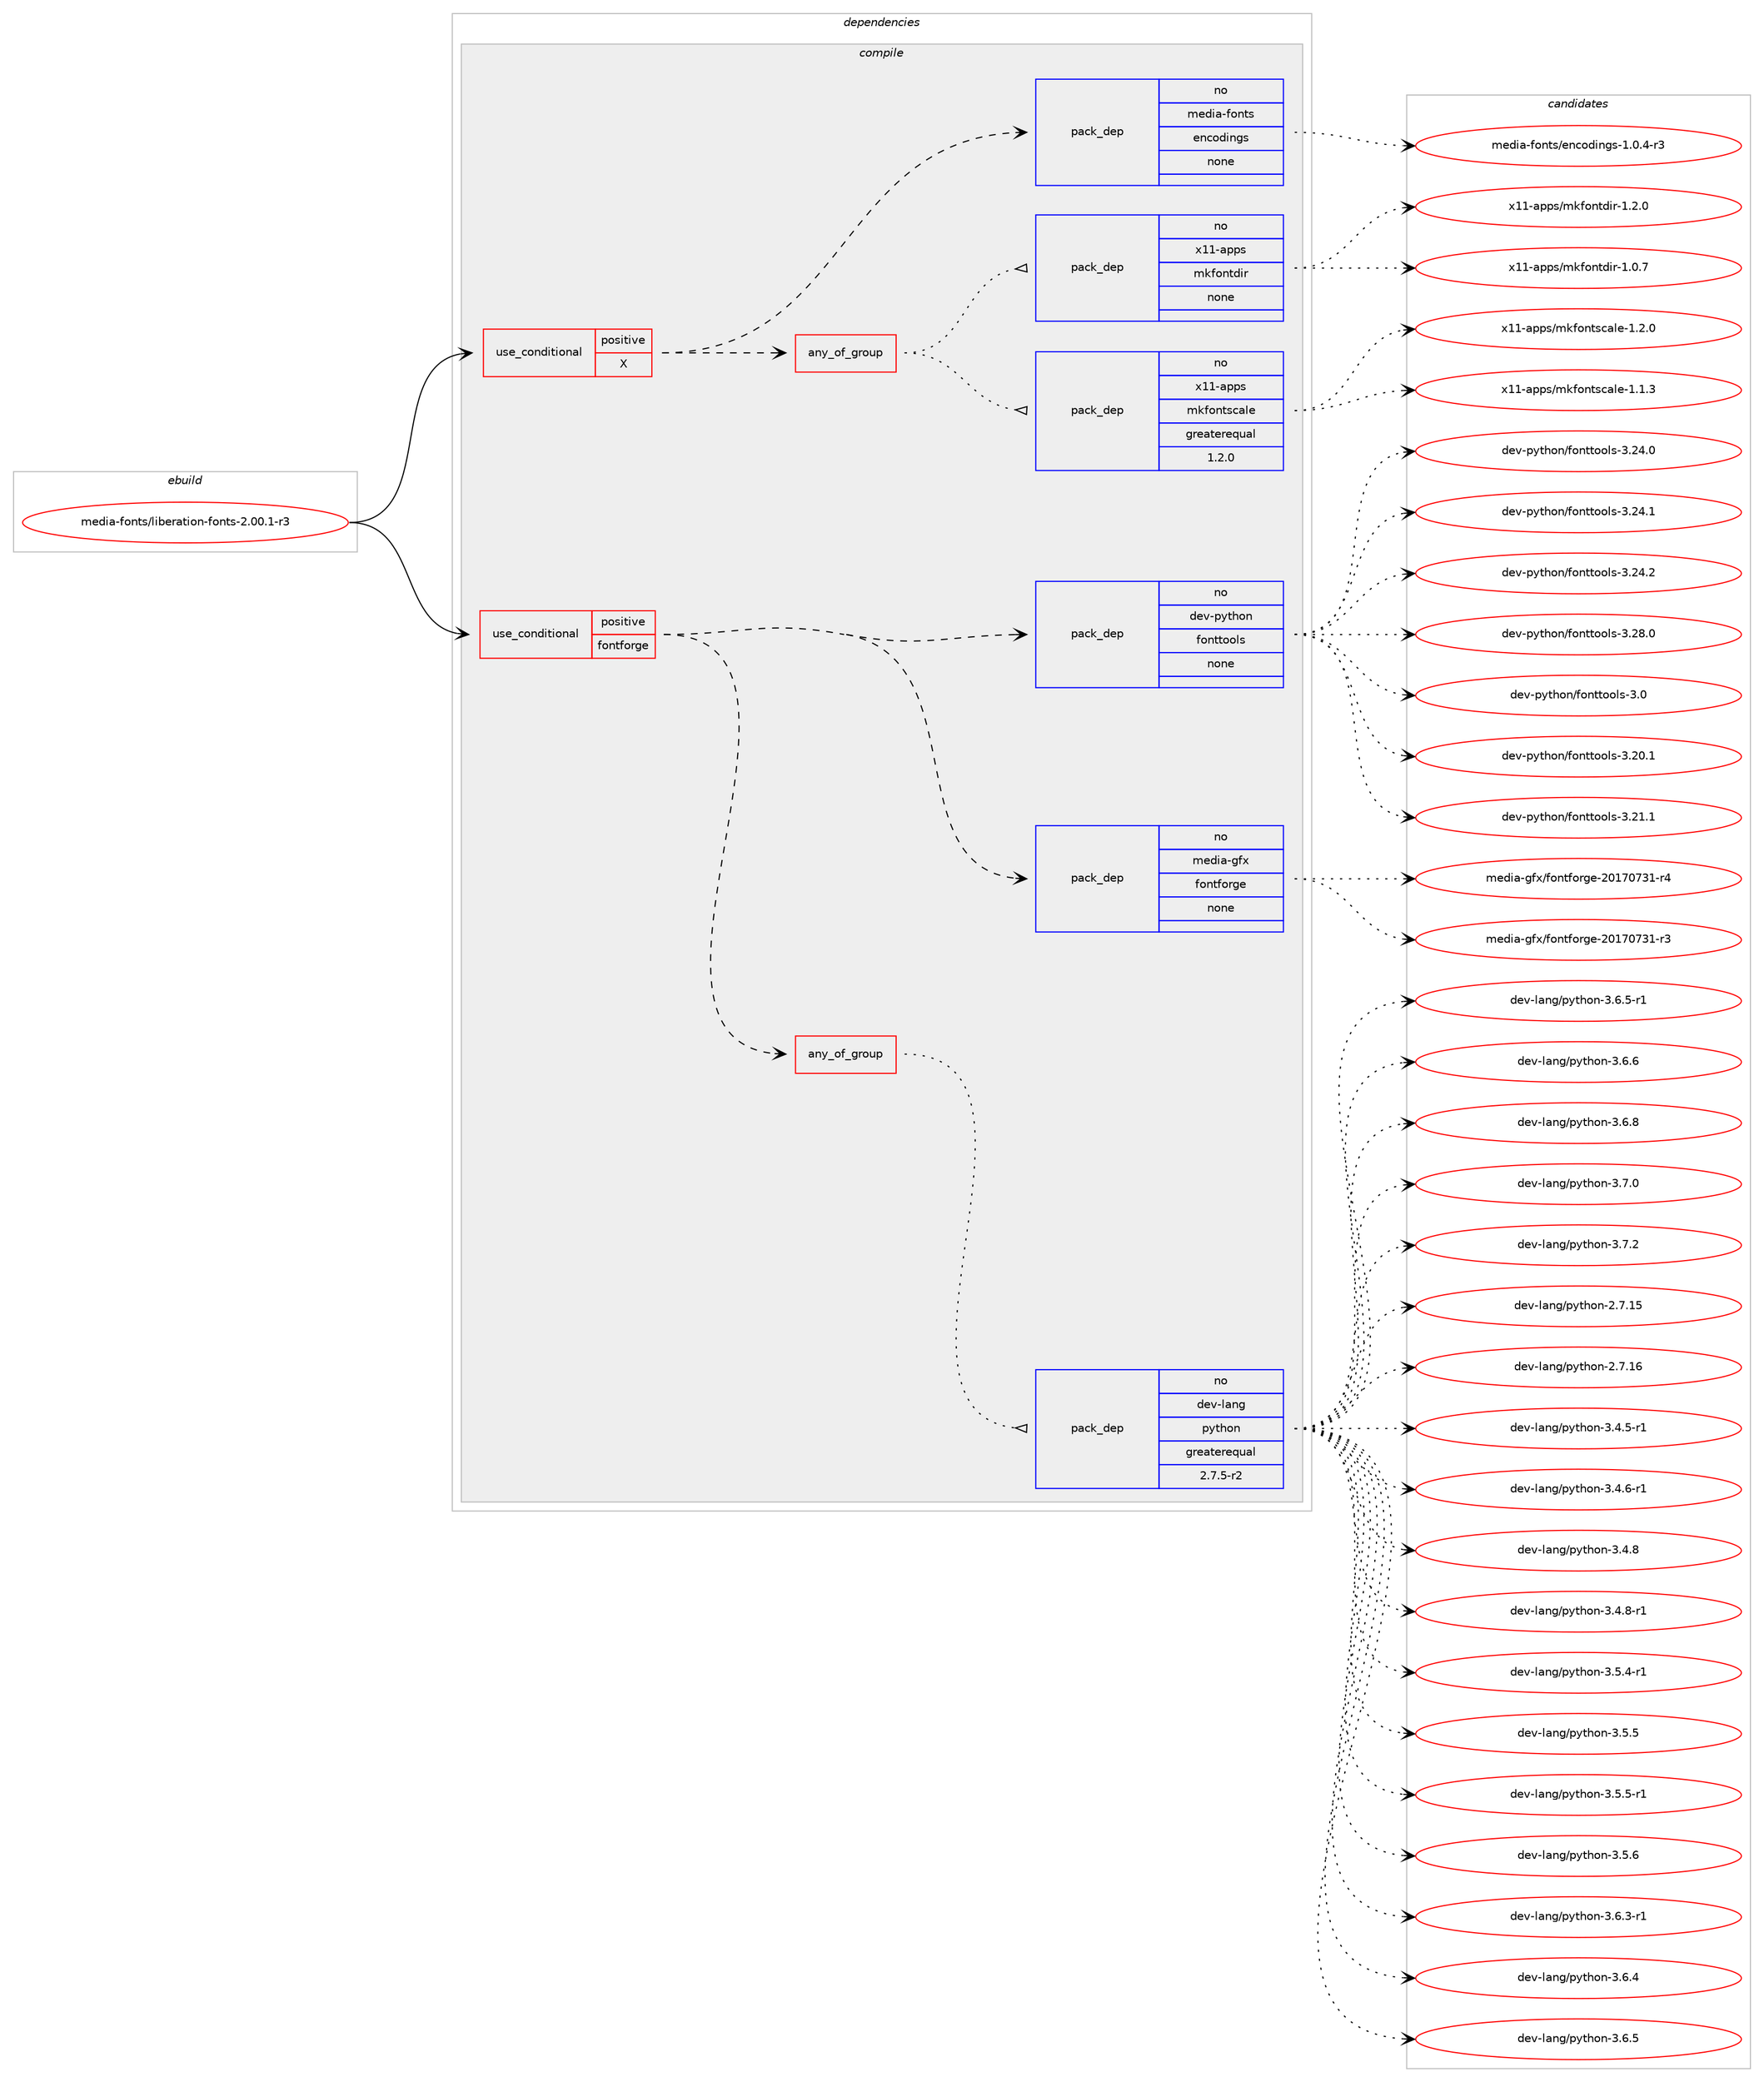 digraph prolog {

# *************
# Graph options
# *************

newrank=true;
concentrate=true;
compound=true;
graph [rankdir=LR,fontname=Helvetica,fontsize=10,ranksep=1.5];#, ranksep=2.5, nodesep=0.2];
edge  [arrowhead=vee];
node  [fontname=Helvetica,fontsize=10];

# **********
# The ebuild
# **********

subgraph cluster_leftcol {
color=gray;
rank=same;
label=<<i>ebuild</i>>;
id [label="media-fonts/liberation-fonts-2.00.1-r3", color=red, width=4, href="../media-fonts/liberation-fonts-2.00.1-r3.svg"];
}

# ****************
# The dependencies
# ****************

subgraph cluster_midcol {
color=gray;
label=<<i>dependencies</i>>;
subgraph cluster_compile {
fillcolor="#eeeeee";
style=filled;
label=<<i>compile</i>>;
subgraph cond431770 {
dependency1600441 [label=<<TABLE BORDER="0" CELLBORDER="1" CELLSPACING="0" CELLPADDING="4"><TR><TD ROWSPAN="3" CELLPADDING="10">use_conditional</TD></TR><TR><TD>positive</TD></TR><TR><TD>X</TD></TR></TABLE>>, shape=none, color=red];
subgraph any24722 {
dependency1600442 [label=<<TABLE BORDER="0" CELLBORDER="1" CELLSPACING="0" CELLPADDING="4"><TR><TD CELLPADDING="10">any_of_group</TD></TR></TABLE>>, shape=none, color=red];subgraph pack1143268 {
dependency1600443 [label=<<TABLE BORDER="0" CELLBORDER="1" CELLSPACING="0" CELLPADDING="4" WIDTH="220"><TR><TD ROWSPAN="6" CELLPADDING="30">pack_dep</TD></TR><TR><TD WIDTH="110">no</TD></TR><TR><TD>x11-apps</TD></TR><TR><TD>mkfontscale</TD></TR><TR><TD>greaterequal</TD></TR><TR><TD>1.2.0</TD></TR></TABLE>>, shape=none, color=blue];
}
dependency1600442:e -> dependency1600443:w [weight=20,style="dotted",arrowhead="oinv"];
subgraph pack1143269 {
dependency1600444 [label=<<TABLE BORDER="0" CELLBORDER="1" CELLSPACING="0" CELLPADDING="4" WIDTH="220"><TR><TD ROWSPAN="6" CELLPADDING="30">pack_dep</TD></TR><TR><TD WIDTH="110">no</TD></TR><TR><TD>x11-apps</TD></TR><TR><TD>mkfontdir</TD></TR><TR><TD>none</TD></TR><TR><TD></TD></TR></TABLE>>, shape=none, color=blue];
}
dependency1600442:e -> dependency1600444:w [weight=20,style="dotted",arrowhead="oinv"];
}
dependency1600441:e -> dependency1600442:w [weight=20,style="dashed",arrowhead="vee"];
subgraph pack1143270 {
dependency1600445 [label=<<TABLE BORDER="0" CELLBORDER="1" CELLSPACING="0" CELLPADDING="4" WIDTH="220"><TR><TD ROWSPAN="6" CELLPADDING="30">pack_dep</TD></TR><TR><TD WIDTH="110">no</TD></TR><TR><TD>media-fonts</TD></TR><TR><TD>encodings</TD></TR><TR><TD>none</TD></TR><TR><TD></TD></TR></TABLE>>, shape=none, color=blue];
}
dependency1600441:e -> dependency1600445:w [weight=20,style="dashed",arrowhead="vee"];
}
id:e -> dependency1600441:w [weight=20,style="solid",arrowhead="vee"];
subgraph cond431771 {
dependency1600446 [label=<<TABLE BORDER="0" CELLBORDER="1" CELLSPACING="0" CELLPADDING="4"><TR><TD ROWSPAN="3" CELLPADDING="10">use_conditional</TD></TR><TR><TD>positive</TD></TR><TR><TD>fontforge</TD></TR></TABLE>>, shape=none, color=red];
subgraph any24723 {
dependency1600447 [label=<<TABLE BORDER="0" CELLBORDER="1" CELLSPACING="0" CELLPADDING="4"><TR><TD CELLPADDING="10">any_of_group</TD></TR></TABLE>>, shape=none, color=red];subgraph pack1143271 {
dependency1600448 [label=<<TABLE BORDER="0" CELLBORDER="1" CELLSPACING="0" CELLPADDING="4" WIDTH="220"><TR><TD ROWSPAN="6" CELLPADDING="30">pack_dep</TD></TR><TR><TD WIDTH="110">no</TD></TR><TR><TD>dev-lang</TD></TR><TR><TD>python</TD></TR><TR><TD>greaterequal</TD></TR><TR><TD>2.7.5-r2</TD></TR></TABLE>>, shape=none, color=blue];
}
dependency1600447:e -> dependency1600448:w [weight=20,style="dotted",arrowhead="oinv"];
}
dependency1600446:e -> dependency1600447:w [weight=20,style="dashed",arrowhead="vee"];
subgraph pack1143272 {
dependency1600449 [label=<<TABLE BORDER="0" CELLBORDER="1" CELLSPACING="0" CELLPADDING="4" WIDTH="220"><TR><TD ROWSPAN="6" CELLPADDING="30">pack_dep</TD></TR><TR><TD WIDTH="110">no</TD></TR><TR><TD>media-gfx</TD></TR><TR><TD>fontforge</TD></TR><TR><TD>none</TD></TR><TR><TD></TD></TR></TABLE>>, shape=none, color=blue];
}
dependency1600446:e -> dependency1600449:w [weight=20,style="dashed",arrowhead="vee"];
subgraph pack1143273 {
dependency1600450 [label=<<TABLE BORDER="0" CELLBORDER="1" CELLSPACING="0" CELLPADDING="4" WIDTH="220"><TR><TD ROWSPAN="6" CELLPADDING="30">pack_dep</TD></TR><TR><TD WIDTH="110">no</TD></TR><TR><TD>dev-python</TD></TR><TR><TD>fonttools</TD></TR><TR><TD>none</TD></TR><TR><TD></TD></TR></TABLE>>, shape=none, color=blue];
}
dependency1600446:e -> dependency1600450:w [weight=20,style="dashed",arrowhead="vee"];
}
id:e -> dependency1600446:w [weight=20,style="solid",arrowhead="vee"];
}
subgraph cluster_compileandrun {
fillcolor="#eeeeee";
style=filled;
label=<<i>compile and run</i>>;
}
subgraph cluster_run {
fillcolor="#eeeeee";
style=filled;
label=<<i>run</i>>;
}
}

# **************
# The candidates
# **************

subgraph cluster_choices {
rank=same;
color=gray;
label=<<i>candidates</i>>;

subgraph choice1143268 {
color=black;
nodesep=1;
choice12049494597112112115471091071021111101161159997108101454946494651 [label="x11-apps/mkfontscale-1.1.3", color=red, width=4,href="../x11-apps/mkfontscale-1.1.3.svg"];
choice12049494597112112115471091071021111101161159997108101454946504648 [label="x11-apps/mkfontscale-1.2.0", color=red, width=4,href="../x11-apps/mkfontscale-1.2.0.svg"];
dependency1600443:e -> choice12049494597112112115471091071021111101161159997108101454946494651:w [style=dotted,weight="100"];
dependency1600443:e -> choice12049494597112112115471091071021111101161159997108101454946504648:w [style=dotted,weight="100"];
}
subgraph choice1143269 {
color=black;
nodesep=1;
choice1204949459711211211547109107102111110116100105114454946484655 [label="x11-apps/mkfontdir-1.0.7", color=red, width=4,href="../x11-apps/mkfontdir-1.0.7.svg"];
choice1204949459711211211547109107102111110116100105114454946504648 [label="x11-apps/mkfontdir-1.2.0", color=red, width=4,href="../x11-apps/mkfontdir-1.2.0.svg"];
dependency1600444:e -> choice1204949459711211211547109107102111110116100105114454946484655:w [style=dotted,weight="100"];
dependency1600444:e -> choice1204949459711211211547109107102111110116100105114454946504648:w [style=dotted,weight="100"];
}
subgraph choice1143270 {
color=black;
nodesep=1;
choice109101100105974510211111011611547101110991111001051101031154549464846524511451 [label="media-fonts/encodings-1.0.4-r3", color=red, width=4,href="../media-fonts/encodings-1.0.4-r3.svg"];
dependency1600445:e -> choice109101100105974510211111011611547101110991111001051101031154549464846524511451:w [style=dotted,weight="100"];
}
subgraph choice1143271 {
color=black;
nodesep=1;
choice10010111845108971101034711212111610411111045504655464953 [label="dev-lang/python-2.7.15", color=red, width=4,href="../dev-lang/python-2.7.15.svg"];
choice10010111845108971101034711212111610411111045504655464954 [label="dev-lang/python-2.7.16", color=red, width=4,href="../dev-lang/python-2.7.16.svg"];
choice1001011184510897110103471121211161041111104551465246534511449 [label="dev-lang/python-3.4.5-r1", color=red, width=4,href="../dev-lang/python-3.4.5-r1.svg"];
choice1001011184510897110103471121211161041111104551465246544511449 [label="dev-lang/python-3.4.6-r1", color=red, width=4,href="../dev-lang/python-3.4.6-r1.svg"];
choice100101118451089711010347112121116104111110455146524656 [label="dev-lang/python-3.4.8", color=red, width=4,href="../dev-lang/python-3.4.8.svg"];
choice1001011184510897110103471121211161041111104551465246564511449 [label="dev-lang/python-3.4.8-r1", color=red, width=4,href="../dev-lang/python-3.4.8-r1.svg"];
choice1001011184510897110103471121211161041111104551465346524511449 [label="dev-lang/python-3.5.4-r1", color=red, width=4,href="../dev-lang/python-3.5.4-r1.svg"];
choice100101118451089711010347112121116104111110455146534653 [label="dev-lang/python-3.5.5", color=red, width=4,href="../dev-lang/python-3.5.5.svg"];
choice1001011184510897110103471121211161041111104551465346534511449 [label="dev-lang/python-3.5.5-r1", color=red, width=4,href="../dev-lang/python-3.5.5-r1.svg"];
choice100101118451089711010347112121116104111110455146534654 [label="dev-lang/python-3.5.6", color=red, width=4,href="../dev-lang/python-3.5.6.svg"];
choice1001011184510897110103471121211161041111104551465446514511449 [label="dev-lang/python-3.6.3-r1", color=red, width=4,href="../dev-lang/python-3.6.3-r1.svg"];
choice100101118451089711010347112121116104111110455146544652 [label="dev-lang/python-3.6.4", color=red, width=4,href="../dev-lang/python-3.6.4.svg"];
choice100101118451089711010347112121116104111110455146544653 [label="dev-lang/python-3.6.5", color=red, width=4,href="../dev-lang/python-3.6.5.svg"];
choice1001011184510897110103471121211161041111104551465446534511449 [label="dev-lang/python-3.6.5-r1", color=red, width=4,href="../dev-lang/python-3.6.5-r1.svg"];
choice100101118451089711010347112121116104111110455146544654 [label="dev-lang/python-3.6.6", color=red, width=4,href="../dev-lang/python-3.6.6.svg"];
choice100101118451089711010347112121116104111110455146544656 [label="dev-lang/python-3.6.8", color=red, width=4,href="../dev-lang/python-3.6.8.svg"];
choice100101118451089711010347112121116104111110455146554648 [label="dev-lang/python-3.7.0", color=red, width=4,href="../dev-lang/python-3.7.0.svg"];
choice100101118451089711010347112121116104111110455146554650 [label="dev-lang/python-3.7.2", color=red, width=4,href="../dev-lang/python-3.7.2.svg"];
dependency1600448:e -> choice10010111845108971101034711212111610411111045504655464953:w [style=dotted,weight="100"];
dependency1600448:e -> choice10010111845108971101034711212111610411111045504655464954:w [style=dotted,weight="100"];
dependency1600448:e -> choice1001011184510897110103471121211161041111104551465246534511449:w [style=dotted,weight="100"];
dependency1600448:e -> choice1001011184510897110103471121211161041111104551465246544511449:w [style=dotted,weight="100"];
dependency1600448:e -> choice100101118451089711010347112121116104111110455146524656:w [style=dotted,weight="100"];
dependency1600448:e -> choice1001011184510897110103471121211161041111104551465246564511449:w [style=dotted,weight="100"];
dependency1600448:e -> choice1001011184510897110103471121211161041111104551465346524511449:w [style=dotted,weight="100"];
dependency1600448:e -> choice100101118451089711010347112121116104111110455146534653:w [style=dotted,weight="100"];
dependency1600448:e -> choice1001011184510897110103471121211161041111104551465346534511449:w [style=dotted,weight="100"];
dependency1600448:e -> choice100101118451089711010347112121116104111110455146534654:w [style=dotted,weight="100"];
dependency1600448:e -> choice1001011184510897110103471121211161041111104551465446514511449:w [style=dotted,weight="100"];
dependency1600448:e -> choice100101118451089711010347112121116104111110455146544652:w [style=dotted,weight="100"];
dependency1600448:e -> choice100101118451089711010347112121116104111110455146544653:w [style=dotted,weight="100"];
dependency1600448:e -> choice1001011184510897110103471121211161041111104551465446534511449:w [style=dotted,weight="100"];
dependency1600448:e -> choice100101118451089711010347112121116104111110455146544654:w [style=dotted,weight="100"];
dependency1600448:e -> choice100101118451089711010347112121116104111110455146544656:w [style=dotted,weight="100"];
dependency1600448:e -> choice100101118451089711010347112121116104111110455146554648:w [style=dotted,weight="100"];
dependency1600448:e -> choice100101118451089711010347112121116104111110455146554650:w [style=dotted,weight="100"];
}
subgraph choice1143272 {
color=black;
nodesep=1;
choice1091011001059745103102120471021111101161021111141031014550484955485551494511451 [label="media-gfx/fontforge-20170731-r3", color=red, width=4,href="../media-gfx/fontforge-20170731-r3.svg"];
choice1091011001059745103102120471021111101161021111141031014550484955485551494511452 [label="media-gfx/fontforge-20170731-r4", color=red, width=4,href="../media-gfx/fontforge-20170731-r4.svg"];
dependency1600449:e -> choice1091011001059745103102120471021111101161021111141031014550484955485551494511451:w [style=dotted,weight="100"];
dependency1600449:e -> choice1091011001059745103102120471021111101161021111141031014550484955485551494511452:w [style=dotted,weight="100"];
}
subgraph choice1143273 {
color=black;
nodesep=1;
choice100101118451121211161041111104710211111011611611111110811545514648 [label="dev-python/fonttools-3.0", color=red, width=4,href="../dev-python/fonttools-3.0.svg"];
choice100101118451121211161041111104710211111011611611111110811545514650484649 [label="dev-python/fonttools-3.20.1", color=red, width=4,href="../dev-python/fonttools-3.20.1.svg"];
choice100101118451121211161041111104710211111011611611111110811545514650494649 [label="dev-python/fonttools-3.21.1", color=red, width=4,href="../dev-python/fonttools-3.21.1.svg"];
choice100101118451121211161041111104710211111011611611111110811545514650524648 [label="dev-python/fonttools-3.24.0", color=red, width=4,href="../dev-python/fonttools-3.24.0.svg"];
choice100101118451121211161041111104710211111011611611111110811545514650524649 [label="dev-python/fonttools-3.24.1", color=red, width=4,href="../dev-python/fonttools-3.24.1.svg"];
choice100101118451121211161041111104710211111011611611111110811545514650524650 [label="dev-python/fonttools-3.24.2", color=red, width=4,href="../dev-python/fonttools-3.24.2.svg"];
choice100101118451121211161041111104710211111011611611111110811545514650564648 [label="dev-python/fonttools-3.28.0", color=red, width=4,href="../dev-python/fonttools-3.28.0.svg"];
dependency1600450:e -> choice100101118451121211161041111104710211111011611611111110811545514648:w [style=dotted,weight="100"];
dependency1600450:e -> choice100101118451121211161041111104710211111011611611111110811545514650484649:w [style=dotted,weight="100"];
dependency1600450:e -> choice100101118451121211161041111104710211111011611611111110811545514650494649:w [style=dotted,weight="100"];
dependency1600450:e -> choice100101118451121211161041111104710211111011611611111110811545514650524648:w [style=dotted,weight="100"];
dependency1600450:e -> choice100101118451121211161041111104710211111011611611111110811545514650524649:w [style=dotted,weight="100"];
dependency1600450:e -> choice100101118451121211161041111104710211111011611611111110811545514650524650:w [style=dotted,weight="100"];
dependency1600450:e -> choice100101118451121211161041111104710211111011611611111110811545514650564648:w [style=dotted,weight="100"];
}
}

}
